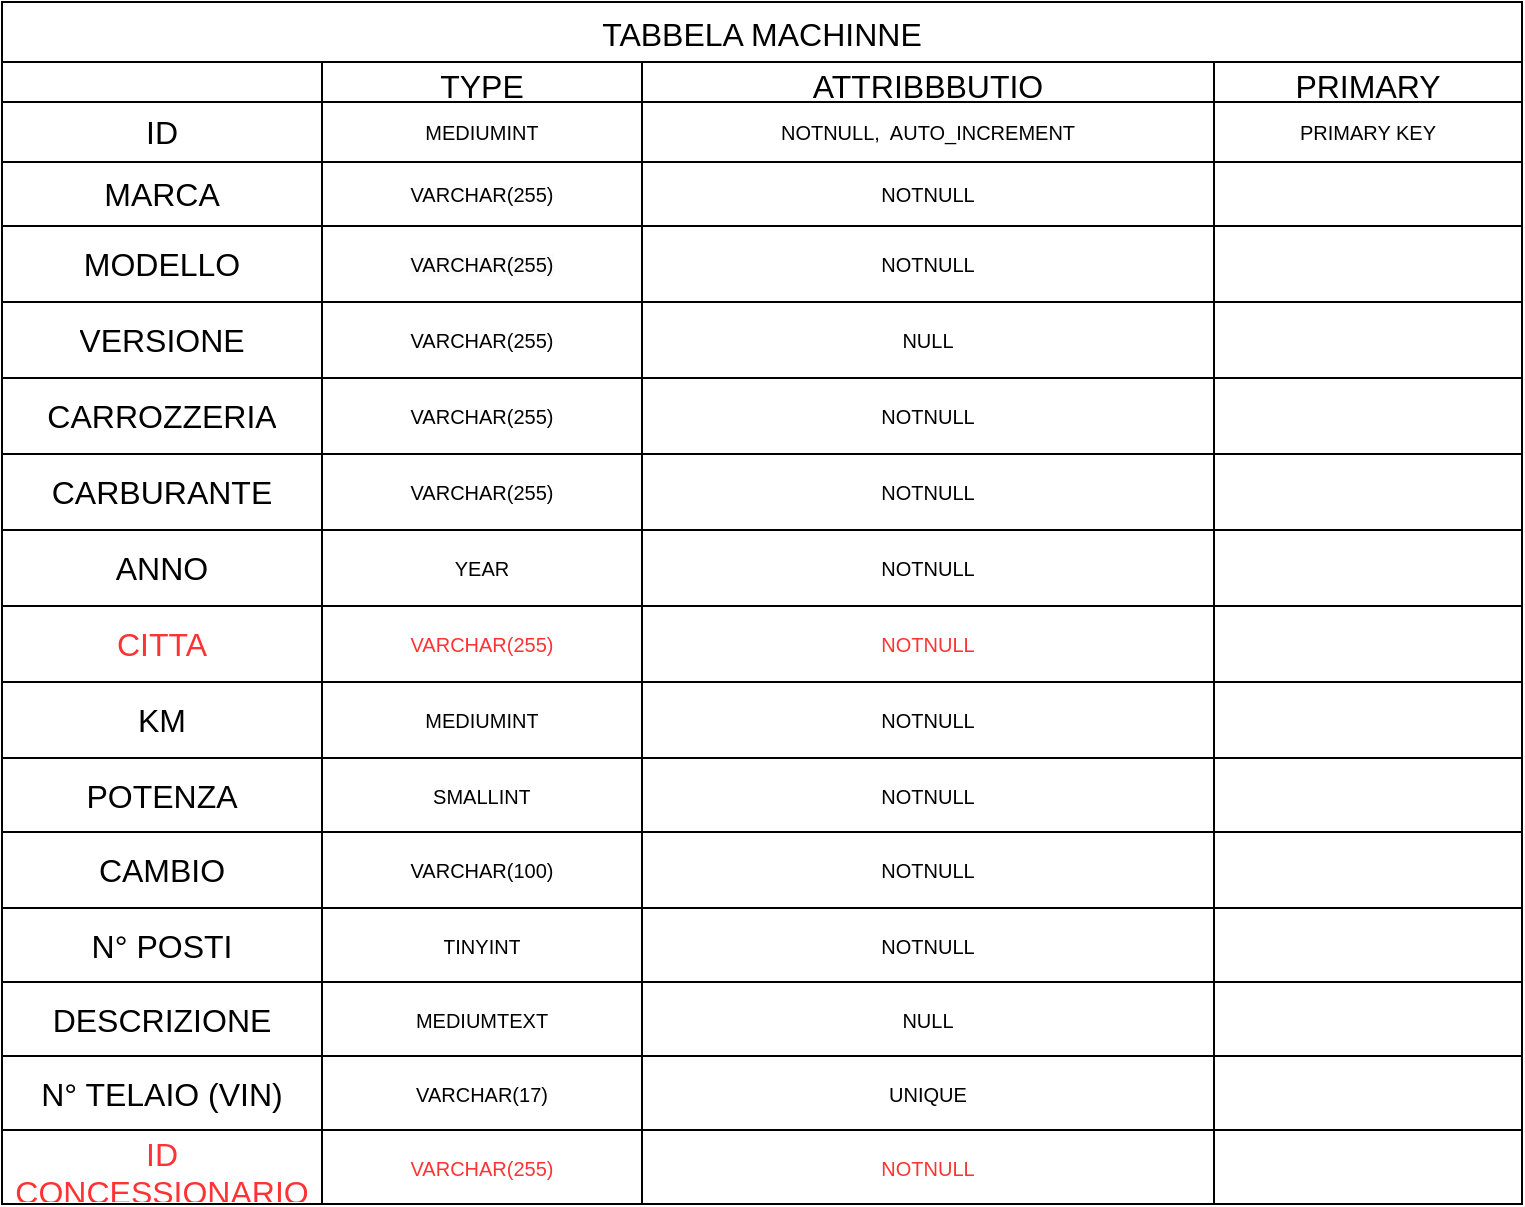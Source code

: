<mxfile version="21.3.4" type="device">
  <diagram name="Pagina-1" id="TYpLqZHLaiIeEWs-PG3I">
    <mxGraphModel dx="1434" dy="806" grid="1" gridSize="10" guides="1" tooltips="1" connect="1" arrows="1" fold="1" page="1" pageScale="1" pageWidth="827" pageHeight="1169" math="0" shadow="0">
      <root>
        <mxCell id="0" />
        <mxCell id="1" parent="0" />
        <mxCell id="1DPMtk2aLNRJmjOU_TyK-1" value="TABBELA MACHINNE" style="shape=table;startSize=30;container=1;collapsible=0;childLayout=tableLayout;strokeColor=default;fontSize=16;" vertex="1" parent="1">
          <mxGeometry x="40" y="40" width="760" height="601" as="geometry" />
        </mxCell>
        <mxCell id="1DPMtk2aLNRJmjOU_TyK-181" style="shape=tableRow;horizontal=0;startSize=0;swimlaneHead=0;swimlaneBody=0;strokeColor=inherit;top=0;left=0;bottom=0;right=0;collapsible=0;dropTarget=0;fillColor=none;points=[[0,0.5],[1,0.5]];portConstraint=eastwest;fontSize=16;" vertex="1" parent="1DPMtk2aLNRJmjOU_TyK-1">
          <mxGeometry y="30" width="760" height="20" as="geometry" />
        </mxCell>
        <mxCell id="1DPMtk2aLNRJmjOU_TyK-182" style="shape=partialRectangle;html=1;whiteSpace=wrap;connectable=0;strokeColor=inherit;overflow=hidden;fillColor=none;top=0;left=0;bottom=0;right=0;pointerEvents=1;fontSize=16;" vertex="1" parent="1DPMtk2aLNRJmjOU_TyK-181">
          <mxGeometry width="160" height="20" as="geometry">
            <mxRectangle width="160" height="20" as="alternateBounds" />
          </mxGeometry>
        </mxCell>
        <mxCell id="1DPMtk2aLNRJmjOU_TyK-183" value="TYPE" style="shape=partialRectangle;html=1;whiteSpace=wrap;connectable=0;strokeColor=inherit;overflow=hidden;fillColor=none;top=0;left=0;bottom=0;right=0;pointerEvents=1;fontSize=16;" vertex="1" parent="1DPMtk2aLNRJmjOU_TyK-181">
          <mxGeometry x="160" width="160" height="20" as="geometry">
            <mxRectangle width="160" height="20" as="alternateBounds" />
          </mxGeometry>
        </mxCell>
        <mxCell id="1DPMtk2aLNRJmjOU_TyK-184" value="ATTRIBBBUTIO" style="shape=partialRectangle;html=1;whiteSpace=wrap;connectable=0;strokeColor=inherit;overflow=hidden;fillColor=none;top=0;left=0;bottom=0;right=0;pointerEvents=1;fontSize=16;" vertex="1" parent="1DPMtk2aLNRJmjOU_TyK-181">
          <mxGeometry x="320" width="286" height="20" as="geometry">
            <mxRectangle width="286" height="20" as="alternateBounds" />
          </mxGeometry>
        </mxCell>
        <mxCell id="1DPMtk2aLNRJmjOU_TyK-185" value="PRIMARY" style="shape=partialRectangle;html=1;whiteSpace=wrap;connectable=0;strokeColor=inherit;overflow=hidden;fillColor=none;top=0;left=0;bottom=0;right=0;pointerEvents=1;fontSize=16;" vertex="1" parent="1DPMtk2aLNRJmjOU_TyK-181">
          <mxGeometry x="606" width="154" height="20" as="geometry">
            <mxRectangle width="154" height="20" as="alternateBounds" />
          </mxGeometry>
        </mxCell>
        <mxCell id="1DPMtk2aLNRJmjOU_TyK-176" style="shape=tableRow;horizontal=0;startSize=0;swimlaneHead=0;swimlaneBody=0;strokeColor=inherit;top=0;left=0;bottom=0;right=0;collapsible=0;dropTarget=0;fillColor=none;points=[[0,0.5],[1,0.5]];portConstraint=eastwest;fontSize=16;" vertex="1" parent="1DPMtk2aLNRJmjOU_TyK-1">
          <mxGeometry y="50" width="760" height="30" as="geometry" />
        </mxCell>
        <mxCell id="1DPMtk2aLNRJmjOU_TyK-177" value="ID" style="shape=partialRectangle;html=1;whiteSpace=wrap;connectable=0;strokeColor=inherit;overflow=hidden;fillColor=none;top=0;left=0;bottom=0;right=0;pointerEvents=1;fontSize=16;" vertex="1" parent="1DPMtk2aLNRJmjOU_TyK-176">
          <mxGeometry width="160" height="30" as="geometry">
            <mxRectangle width="160" height="30" as="alternateBounds" />
          </mxGeometry>
        </mxCell>
        <mxCell id="1DPMtk2aLNRJmjOU_TyK-178" value="MEDIUMINT" style="shape=partialRectangle;html=1;whiteSpace=wrap;connectable=0;strokeColor=inherit;overflow=hidden;fillColor=none;top=0;left=0;bottom=0;right=0;pointerEvents=1;fontSize=10;" vertex="1" parent="1DPMtk2aLNRJmjOU_TyK-176">
          <mxGeometry x="160" width="160" height="30" as="geometry">
            <mxRectangle width="160" height="30" as="alternateBounds" />
          </mxGeometry>
        </mxCell>
        <mxCell id="1DPMtk2aLNRJmjOU_TyK-179" value="NOTNULL,&amp;nbsp; AUTO_INCREMENT" style="shape=partialRectangle;html=1;whiteSpace=wrap;connectable=0;strokeColor=inherit;overflow=hidden;fillColor=none;top=0;left=0;bottom=0;right=0;pointerEvents=1;fontSize=10;" vertex="1" parent="1DPMtk2aLNRJmjOU_TyK-176">
          <mxGeometry x="320" width="286" height="30" as="geometry">
            <mxRectangle width="286" height="30" as="alternateBounds" />
          </mxGeometry>
        </mxCell>
        <mxCell id="1DPMtk2aLNRJmjOU_TyK-180" value="PRIMARY KEY" style="shape=partialRectangle;html=1;whiteSpace=wrap;connectable=0;strokeColor=inherit;overflow=hidden;fillColor=none;top=0;left=0;bottom=0;right=0;pointerEvents=1;fontSize=10;" vertex="1" parent="1DPMtk2aLNRJmjOU_TyK-176">
          <mxGeometry x="606" width="154" height="30" as="geometry">
            <mxRectangle width="154" height="30" as="alternateBounds" />
          </mxGeometry>
        </mxCell>
        <mxCell id="1DPMtk2aLNRJmjOU_TyK-62" style="shape=tableRow;horizontal=0;startSize=0;swimlaneHead=0;swimlaneBody=0;strokeColor=inherit;top=0;left=0;bottom=0;right=0;collapsible=0;dropTarget=0;fillColor=none;points=[[0,0.5],[1,0.5]];portConstraint=eastwest;fontSize=16;" vertex="1" parent="1DPMtk2aLNRJmjOU_TyK-1">
          <mxGeometry y="80" width="760" height="32" as="geometry" />
        </mxCell>
        <mxCell id="1DPMtk2aLNRJmjOU_TyK-63" value="MARCA" style="shape=partialRectangle;html=1;whiteSpace=wrap;connectable=0;strokeColor=inherit;overflow=hidden;fillColor=none;top=0;left=0;bottom=0;right=0;pointerEvents=1;fontSize=16;" vertex="1" parent="1DPMtk2aLNRJmjOU_TyK-62">
          <mxGeometry width="160" height="32" as="geometry">
            <mxRectangle width="160" height="32" as="alternateBounds" />
          </mxGeometry>
        </mxCell>
        <mxCell id="1DPMtk2aLNRJmjOU_TyK-64" value="VARCHAR(255)" style="shape=partialRectangle;html=1;whiteSpace=wrap;connectable=0;strokeColor=inherit;overflow=hidden;fillColor=none;top=0;left=0;bottom=0;right=0;pointerEvents=1;fontSize=10;" vertex="1" parent="1DPMtk2aLNRJmjOU_TyK-62">
          <mxGeometry x="160" width="160" height="32" as="geometry">
            <mxRectangle width="160" height="32" as="alternateBounds" />
          </mxGeometry>
        </mxCell>
        <mxCell id="1DPMtk2aLNRJmjOU_TyK-65" value="NOTNULL" style="shape=partialRectangle;html=1;whiteSpace=wrap;connectable=0;strokeColor=inherit;overflow=hidden;fillColor=none;top=0;left=0;bottom=0;right=0;pointerEvents=1;fontSize=10;" vertex="1" parent="1DPMtk2aLNRJmjOU_TyK-62">
          <mxGeometry x="320" width="286" height="32" as="geometry">
            <mxRectangle width="286" height="32" as="alternateBounds" />
          </mxGeometry>
        </mxCell>
        <mxCell id="1DPMtk2aLNRJmjOU_TyK-66" style="shape=partialRectangle;html=1;whiteSpace=wrap;connectable=0;strokeColor=inherit;overflow=hidden;fillColor=none;top=0;left=0;bottom=0;right=0;pointerEvents=1;fontSize=10;" vertex="1" parent="1DPMtk2aLNRJmjOU_TyK-62">
          <mxGeometry x="606" width="154" height="32" as="geometry">
            <mxRectangle width="154" height="32" as="alternateBounds" />
          </mxGeometry>
        </mxCell>
        <mxCell id="1DPMtk2aLNRJmjOU_TyK-56" style="shape=tableRow;horizontal=0;startSize=0;swimlaneHead=0;swimlaneBody=0;strokeColor=inherit;top=0;left=0;bottom=0;right=0;collapsible=0;dropTarget=0;fillColor=none;points=[[0,0.5],[1,0.5]];portConstraint=eastwest;fontSize=16;" vertex="1" parent="1DPMtk2aLNRJmjOU_TyK-1">
          <mxGeometry y="112" width="760" height="38" as="geometry" />
        </mxCell>
        <mxCell id="1DPMtk2aLNRJmjOU_TyK-57" value="MODELLO" style="shape=partialRectangle;html=1;whiteSpace=wrap;connectable=0;strokeColor=inherit;overflow=hidden;fillColor=none;top=0;left=0;bottom=0;right=0;pointerEvents=1;fontSize=16;" vertex="1" parent="1DPMtk2aLNRJmjOU_TyK-56">
          <mxGeometry width="160" height="38" as="geometry">
            <mxRectangle width="160" height="38" as="alternateBounds" />
          </mxGeometry>
        </mxCell>
        <mxCell id="1DPMtk2aLNRJmjOU_TyK-58" value="&lt;span style=&quot;color: rgb(0, 0, 0); font-family: Helvetica; font-size: 10px; font-style: normal; font-variant-ligatures: normal; font-variant-caps: normal; font-weight: 400; letter-spacing: normal; orphans: 2; text-align: center; text-indent: 0px; text-transform: none; widows: 2; word-spacing: 0px; -webkit-text-stroke-width: 0px; background-color: rgb(251, 251, 251); text-decoration-thickness: initial; text-decoration-style: initial; text-decoration-color: initial; float: none; display: inline !important;&quot;&gt;VARCHAR(255)&lt;/span&gt;" style="shape=partialRectangle;html=1;whiteSpace=wrap;connectable=0;strokeColor=inherit;overflow=hidden;fillColor=none;top=0;left=0;bottom=0;right=0;pointerEvents=1;fontSize=10;" vertex="1" parent="1DPMtk2aLNRJmjOU_TyK-56">
          <mxGeometry x="160" width="160" height="38" as="geometry">
            <mxRectangle width="160" height="38" as="alternateBounds" />
          </mxGeometry>
        </mxCell>
        <mxCell id="1DPMtk2aLNRJmjOU_TyK-59" value="NOTNULL" style="shape=partialRectangle;html=1;whiteSpace=wrap;connectable=0;strokeColor=inherit;overflow=hidden;fillColor=none;top=0;left=0;bottom=0;right=0;pointerEvents=1;fontSize=10;" vertex="1" parent="1DPMtk2aLNRJmjOU_TyK-56">
          <mxGeometry x="320" width="286" height="38" as="geometry">
            <mxRectangle width="286" height="38" as="alternateBounds" />
          </mxGeometry>
        </mxCell>
        <mxCell id="1DPMtk2aLNRJmjOU_TyK-60" style="shape=partialRectangle;html=1;whiteSpace=wrap;connectable=0;strokeColor=inherit;overflow=hidden;fillColor=none;top=0;left=0;bottom=0;right=0;pointerEvents=1;fontSize=10;" vertex="1" parent="1DPMtk2aLNRJmjOU_TyK-56">
          <mxGeometry x="606" width="154" height="38" as="geometry">
            <mxRectangle width="154" height="38" as="alternateBounds" />
          </mxGeometry>
        </mxCell>
        <mxCell id="1DPMtk2aLNRJmjOU_TyK-50" style="shape=tableRow;horizontal=0;startSize=0;swimlaneHead=0;swimlaneBody=0;strokeColor=inherit;top=0;left=0;bottom=0;right=0;collapsible=0;dropTarget=0;fillColor=none;points=[[0,0.5],[1,0.5]];portConstraint=eastwest;fontSize=16;" vertex="1" parent="1DPMtk2aLNRJmjOU_TyK-1">
          <mxGeometry y="150" width="760" height="38" as="geometry" />
        </mxCell>
        <mxCell id="1DPMtk2aLNRJmjOU_TyK-51" value="VERSIONE" style="shape=partialRectangle;html=1;whiteSpace=wrap;connectable=0;strokeColor=inherit;overflow=hidden;fillColor=none;top=0;left=0;bottom=0;right=0;pointerEvents=1;fontSize=16;" vertex="1" parent="1DPMtk2aLNRJmjOU_TyK-50">
          <mxGeometry width="160" height="38" as="geometry">
            <mxRectangle width="160" height="38" as="alternateBounds" />
          </mxGeometry>
        </mxCell>
        <mxCell id="1DPMtk2aLNRJmjOU_TyK-52" value="VARCHAR(255)" style="shape=partialRectangle;html=1;whiteSpace=wrap;connectable=0;strokeColor=inherit;overflow=hidden;fillColor=none;top=0;left=0;bottom=0;right=0;pointerEvents=1;fontSize=10;" vertex="1" parent="1DPMtk2aLNRJmjOU_TyK-50">
          <mxGeometry x="160" width="160" height="38" as="geometry">
            <mxRectangle width="160" height="38" as="alternateBounds" />
          </mxGeometry>
        </mxCell>
        <mxCell id="1DPMtk2aLNRJmjOU_TyK-53" value="NULL" style="shape=partialRectangle;html=1;whiteSpace=wrap;connectable=0;strokeColor=inherit;overflow=hidden;fillColor=none;top=0;left=0;bottom=0;right=0;pointerEvents=1;fontSize=10;" vertex="1" parent="1DPMtk2aLNRJmjOU_TyK-50">
          <mxGeometry x="320" width="286" height="38" as="geometry">
            <mxRectangle width="286" height="38" as="alternateBounds" />
          </mxGeometry>
        </mxCell>
        <mxCell id="1DPMtk2aLNRJmjOU_TyK-54" style="shape=partialRectangle;html=1;whiteSpace=wrap;connectable=0;strokeColor=inherit;overflow=hidden;fillColor=none;top=0;left=0;bottom=0;right=0;pointerEvents=1;fontSize=10;" vertex="1" parent="1DPMtk2aLNRJmjOU_TyK-50">
          <mxGeometry x="606" width="154" height="38" as="geometry">
            <mxRectangle width="154" height="38" as="alternateBounds" />
          </mxGeometry>
        </mxCell>
        <mxCell id="1DPMtk2aLNRJmjOU_TyK-44" style="shape=tableRow;horizontal=0;startSize=0;swimlaneHead=0;swimlaneBody=0;strokeColor=inherit;top=0;left=0;bottom=0;right=0;collapsible=0;dropTarget=0;fillColor=none;points=[[0,0.5],[1,0.5]];portConstraint=eastwest;fontSize=16;" vertex="1" parent="1DPMtk2aLNRJmjOU_TyK-1">
          <mxGeometry y="188" width="760" height="38" as="geometry" />
        </mxCell>
        <mxCell id="1DPMtk2aLNRJmjOU_TyK-45" value="CARROZZERIA" style="shape=partialRectangle;html=1;whiteSpace=wrap;connectable=0;strokeColor=inherit;overflow=hidden;fillColor=none;top=0;left=0;bottom=0;right=0;pointerEvents=1;fontSize=16;" vertex="1" parent="1DPMtk2aLNRJmjOU_TyK-44">
          <mxGeometry width="160" height="38" as="geometry">
            <mxRectangle width="160" height="38" as="alternateBounds" />
          </mxGeometry>
        </mxCell>
        <mxCell id="1DPMtk2aLNRJmjOU_TyK-46" value="VARCHAR(255)" style="shape=partialRectangle;html=1;whiteSpace=wrap;connectable=0;strokeColor=inherit;overflow=hidden;fillColor=none;top=0;left=0;bottom=0;right=0;pointerEvents=1;fontSize=10;" vertex="1" parent="1DPMtk2aLNRJmjOU_TyK-44">
          <mxGeometry x="160" width="160" height="38" as="geometry">
            <mxRectangle width="160" height="38" as="alternateBounds" />
          </mxGeometry>
        </mxCell>
        <mxCell id="1DPMtk2aLNRJmjOU_TyK-47" value="NOTNULL" style="shape=partialRectangle;html=1;whiteSpace=wrap;connectable=0;strokeColor=inherit;overflow=hidden;fillColor=none;top=0;left=0;bottom=0;right=0;pointerEvents=1;fontSize=10;" vertex="1" parent="1DPMtk2aLNRJmjOU_TyK-44">
          <mxGeometry x="320" width="286" height="38" as="geometry">
            <mxRectangle width="286" height="38" as="alternateBounds" />
          </mxGeometry>
        </mxCell>
        <mxCell id="1DPMtk2aLNRJmjOU_TyK-48" style="shape=partialRectangle;html=1;whiteSpace=wrap;connectable=0;strokeColor=inherit;overflow=hidden;fillColor=none;top=0;left=0;bottom=0;right=0;pointerEvents=1;fontSize=10;" vertex="1" parent="1DPMtk2aLNRJmjOU_TyK-44">
          <mxGeometry x="606" width="154" height="38" as="geometry">
            <mxRectangle width="154" height="38" as="alternateBounds" />
          </mxGeometry>
        </mxCell>
        <mxCell id="1DPMtk2aLNRJmjOU_TyK-38" style="shape=tableRow;horizontal=0;startSize=0;swimlaneHead=0;swimlaneBody=0;strokeColor=inherit;top=0;left=0;bottom=0;right=0;collapsible=0;dropTarget=0;fillColor=none;points=[[0,0.5],[1,0.5]];portConstraint=eastwest;fontSize=16;" vertex="1" parent="1DPMtk2aLNRJmjOU_TyK-1">
          <mxGeometry y="226" width="760" height="38" as="geometry" />
        </mxCell>
        <mxCell id="1DPMtk2aLNRJmjOU_TyK-39" value="CARBURANTE" style="shape=partialRectangle;html=1;whiteSpace=wrap;connectable=0;strokeColor=inherit;overflow=hidden;fillColor=none;top=0;left=0;bottom=0;right=0;pointerEvents=1;fontSize=16;" vertex="1" parent="1DPMtk2aLNRJmjOU_TyK-38">
          <mxGeometry width="160" height="38" as="geometry">
            <mxRectangle width="160" height="38" as="alternateBounds" />
          </mxGeometry>
        </mxCell>
        <mxCell id="1DPMtk2aLNRJmjOU_TyK-40" value="VARCHAR(255)" style="shape=partialRectangle;html=1;whiteSpace=wrap;connectable=0;strokeColor=inherit;overflow=hidden;fillColor=none;top=0;left=0;bottom=0;right=0;pointerEvents=1;fontSize=10;" vertex="1" parent="1DPMtk2aLNRJmjOU_TyK-38">
          <mxGeometry x="160" width="160" height="38" as="geometry">
            <mxRectangle width="160" height="38" as="alternateBounds" />
          </mxGeometry>
        </mxCell>
        <mxCell id="1DPMtk2aLNRJmjOU_TyK-41" value="NOTNULL" style="shape=partialRectangle;html=1;whiteSpace=wrap;connectable=0;strokeColor=inherit;overflow=hidden;fillColor=none;top=0;left=0;bottom=0;right=0;pointerEvents=1;fontSize=10;" vertex="1" parent="1DPMtk2aLNRJmjOU_TyK-38">
          <mxGeometry x="320" width="286" height="38" as="geometry">
            <mxRectangle width="286" height="38" as="alternateBounds" />
          </mxGeometry>
        </mxCell>
        <mxCell id="1DPMtk2aLNRJmjOU_TyK-42" style="shape=partialRectangle;html=1;whiteSpace=wrap;connectable=0;strokeColor=inherit;overflow=hidden;fillColor=none;top=0;left=0;bottom=0;right=0;pointerEvents=1;fontSize=10;" vertex="1" parent="1DPMtk2aLNRJmjOU_TyK-38">
          <mxGeometry x="606" width="154" height="38" as="geometry">
            <mxRectangle width="154" height="38" as="alternateBounds" />
          </mxGeometry>
        </mxCell>
        <mxCell id="1DPMtk2aLNRJmjOU_TyK-32" style="shape=tableRow;horizontal=0;startSize=0;swimlaneHead=0;swimlaneBody=0;strokeColor=inherit;top=0;left=0;bottom=0;right=0;collapsible=0;dropTarget=0;fillColor=none;points=[[0,0.5],[1,0.5]];portConstraint=eastwest;fontSize=16;" vertex="1" parent="1DPMtk2aLNRJmjOU_TyK-1">
          <mxGeometry y="264" width="760" height="38" as="geometry" />
        </mxCell>
        <mxCell id="1DPMtk2aLNRJmjOU_TyK-33" value="ANNO" style="shape=partialRectangle;html=1;whiteSpace=wrap;connectable=0;strokeColor=inherit;overflow=hidden;fillColor=none;top=0;left=0;bottom=0;right=0;pointerEvents=1;fontSize=16;" vertex="1" parent="1DPMtk2aLNRJmjOU_TyK-32">
          <mxGeometry width="160" height="38" as="geometry">
            <mxRectangle width="160" height="38" as="alternateBounds" />
          </mxGeometry>
        </mxCell>
        <mxCell id="1DPMtk2aLNRJmjOU_TyK-34" value="YEAR" style="shape=partialRectangle;html=1;whiteSpace=wrap;connectable=0;strokeColor=inherit;overflow=hidden;fillColor=none;top=0;left=0;bottom=0;right=0;pointerEvents=1;fontSize=10;" vertex="1" parent="1DPMtk2aLNRJmjOU_TyK-32">
          <mxGeometry x="160" width="160" height="38" as="geometry">
            <mxRectangle width="160" height="38" as="alternateBounds" />
          </mxGeometry>
        </mxCell>
        <mxCell id="1DPMtk2aLNRJmjOU_TyK-35" value="NOTNULL" style="shape=partialRectangle;html=1;whiteSpace=wrap;connectable=0;strokeColor=inherit;overflow=hidden;fillColor=none;top=0;left=0;bottom=0;right=0;pointerEvents=1;fontSize=10;" vertex="1" parent="1DPMtk2aLNRJmjOU_TyK-32">
          <mxGeometry x="320" width="286" height="38" as="geometry">
            <mxRectangle width="286" height="38" as="alternateBounds" />
          </mxGeometry>
        </mxCell>
        <mxCell id="1DPMtk2aLNRJmjOU_TyK-36" style="shape=partialRectangle;html=1;whiteSpace=wrap;connectable=0;strokeColor=inherit;overflow=hidden;fillColor=none;top=0;left=0;bottom=0;right=0;pointerEvents=1;fontSize=10;" vertex="1" parent="1DPMtk2aLNRJmjOU_TyK-32">
          <mxGeometry x="606" width="154" height="38" as="geometry">
            <mxRectangle width="154" height="38" as="alternateBounds" />
          </mxGeometry>
        </mxCell>
        <mxCell id="1DPMtk2aLNRJmjOU_TyK-26" style="shape=tableRow;horizontal=0;startSize=0;swimlaneHead=0;swimlaneBody=0;strokeColor=inherit;top=0;left=0;bottom=0;right=0;collapsible=0;dropTarget=0;fillColor=none;points=[[0,0.5],[1,0.5]];portConstraint=eastwest;fontSize=16;fontColor=#FF3333;" vertex="1" parent="1DPMtk2aLNRJmjOU_TyK-1">
          <mxGeometry y="302" width="760" height="38" as="geometry" />
        </mxCell>
        <mxCell id="1DPMtk2aLNRJmjOU_TyK-27" value="CITTA" style="shape=partialRectangle;html=1;whiteSpace=wrap;connectable=0;strokeColor=inherit;overflow=hidden;fillColor=none;top=0;left=0;bottom=0;right=0;pointerEvents=1;fontSize=16;fontColor=#FF3333;" vertex="1" parent="1DPMtk2aLNRJmjOU_TyK-26">
          <mxGeometry width="160" height="38" as="geometry">
            <mxRectangle width="160" height="38" as="alternateBounds" />
          </mxGeometry>
        </mxCell>
        <mxCell id="1DPMtk2aLNRJmjOU_TyK-28" value="VARCHAR(255)" style="shape=partialRectangle;html=1;whiteSpace=wrap;connectable=0;strokeColor=inherit;overflow=hidden;fillColor=none;top=0;left=0;bottom=0;right=0;pointerEvents=1;fontSize=10;fontColor=#FF3333;" vertex="1" parent="1DPMtk2aLNRJmjOU_TyK-26">
          <mxGeometry x="160" width="160" height="38" as="geometry">
            <mxRectangle width="160" height="38" as="alternateBounds" />
          </mxGeometry>
        </mxCell>
        <mxCell id="1DPMtk2aLNRJmjOU_TyK-29" value="NOTNULL" style="shape=partialRectangle;html=1;whiteSpace=wrap;connectable=0;strokeColor=inherit;overflow=hidden;fillColor=none;top=0;left=0;bottom=0;right=0;pointerEvents=1;fontSize=10;fontColor=#FF3333;" vertex="1" parent="1DPMtk2aLNRJmjOU_TyK-26">
          <mxGeometry x="320" width="286" height="38" as="geometry">
            <mxRectangle width="286" height="38" as="alternateBounds" />
          </mxGeometry>
        </mxCell>
        <mxCell id="1DPMtk2aLNRJmjOU_TyK-30" style="shape=partialRectangle;html=1;whiteSpace=wrap;connectable=0;strokeColor=inherit;overflow=hidden;fillColor=none;top=0;left=0;bottom=0;right=0;pointerEvents=1;fontSize=10;fontColor=#FF3333;" vertex="1" parent="1DPMtk2aLNRJmjOU_TyK-26">
          <mxGeometry x="606" width="154" height="38" as="geometry">
            <mxRectangle width="154" height="38" as="alternateBounds" />
          </mxGeometry>
        </mxCell>
        <mxCell id="1DPMtk2aLNRJmjOU_TyK-20" style="shape=tableRow;horizontal=0;startSize=0;swimlaneHead=0;swimlaneBody=0;strokeColor=inherit;top=0;left=0;bottom=0;right=0;collapsible=0;dropTarget=0;fillColor=none;points=[[0,0.5],[1,0.5]];portConstraint=eastwest;fontSize=16;" vertex="1" parent="1DPMtk2aLNRJmjOU_TyK-1">
          <mxGeometry y="340" width="760" height="38" as="geometry" />
        </mxCell>
        <mxCell id="1DPMtk2aLNRJmjOU_TyK-21" value="KM" style="shape=partialRectangle;html=1;whiteSpace=wrap;connectable=0;strokeColor=inherit;overflow=hidden;fillColor=none;top=0;left=0;bottom=0;right=0;pointerEvents=1;fontSize=16;" vertex="1" parent="1DPMtk2aLNRJmjOU_TyK-20">
          <mxGeometry width="160" height="38" as="geometry">
            <mxRectangle width="160" height="38" as="alternateBounds" />
          </mxGeometry>
        </mxCell>
        <mxCell id="1DPMtk2aLNRJmjOU_TyK-22" value="MEDIUMINT" style="shape=partialRectangle;html=1;whiteSpace=wrap;connectable=0;strokeColor=inherit;overflow=hidden;fillColor=none;top=0;left=0;bottom=0;right=0;pointerEvents=1;fontSize=10;" vertex="1" parent="1DPMtk2aLNRJmjOU_TyK-20">
          <mxGeometry x="160" width="160" height="38" as="geometry">
            <mxRectangle width="160" height="38" as="alternateBounds" />
          </mxGeometry>
        </mxCell>
        <mxCell id="1DPMtk2aLNRJmjOU_TyK-23" value="NOTNULL" style="shape=partialRectangle;html=1;whiteSpace=wrap;connectable=0;strokeColor=inherit;overflow=hidden;fillColor=none;top=0;left=0;bottom=0;right=0;pointerEvents=1;fontSize=10;" vertex="1" parent="1DPMtk2aLNRJmjOU_TyK-20">
          <mxGeometry x="320" width="286" height="38" as="geometry">
            <mxRectangle width="286" height="38" as="alternateBounds" />
          </mxGeometry>
        </mxCell>
        <mxCell id="1DPMtk2aLNRJmjOU_TyK-24" style="shape=partialRectangle;html=1;whiteSpace=wrap;connectable=0;strokeColor=inherit;overflow=hidden;fillColor=none;top=0;left=0;bottom=0;right=0;pointerEvents=1;fontSize=10;" vertex="1" parent="1DPMtk2aLNRJmjOU_TyK-20">
          <mxGeometry x="606" width="154" height="38" as="geometry">
            <mxRectangle width="154" height="38" as="alternateBounds" />
          </mxGeometry>
        </mxCell>
        <mxCell id="1DPMtk2aLNRJmjOU_TyK-2" value="" style="shape=tableRow;horizontal=0;startSize=0;swimlaneHead=0;swimlaneBody=0;strokeColor=inherit;top=0;left=0;bottom=0;right=0;collapsible=0;dropTarget=0;fillColor=none;points=[[0,0.5],[1,0.5]];portConstraint=eastwest;fontSize=16;" vertex="1" parent="1DPMtk2aLNRJmjOU_TyK-1">
          <mxGeometry y="378" width="760" height="37" as="geometry" />
        </mxCell>
        <mxCell id="1DPMtk2aLNRJmjOU_TyK-17" value="POTENZA" style="shape=partialRectangle;html=1;whiteSpace=wrap;connectable=0;strokeColor=inherit;overflow=hidden;fillColor=none;top=0;left=0;bottom=0;right=0;pointerEvents=1;fontSize=16;" vertex="1" parent="1DPMtk2aLNRJmjOU_TyK-2">
          <mxGeometry width="160" height="37" as="geometry">
            <mxRectangle width="160" height="37" as="alternateBounds" />
          </mxGeometry>
        </mxCell>
        <mxCell id="1DPMtk2aLNRJmjOU_TyK-14" value="SMALLINT" style="shape=partialRectangle;html=1;whiteSpace=wrap;connectable=0;strokeColor=inherit;overflow=hidden;fillColor=none;top=0;left=0;bottom=0;right=0;pointerEvents=1;fontSize=10;" vertex="1" parent="1DPMtk2aLNRJmjOU_TyK-2">
          <mxGeometry x="160" width="160" height="37" as="geometry">
            <mxRectangle width="160" height="37" as="alternateBounds" />
          </mxGeometry>
        </mxCell>
        <mxCell id="1DPMtk2aLNRJmjOU_TyK-3" value="NOTNULL" style="shape=partialRectangle;html=1;whiteSpace=wrap;connectable=0;strokeColor=inherit;overflow=hidden;fillColor=none;top=0;left=0;bottom=0;right=0;pointerEvents=1;fontSize=10;" vertex="1" parent="1DPMtk2aLNRJmjOU_TyK-2">
          <mxGeometry x="320" width="286" height="37" as="geometry">
            <mxRectangle width="286" height="37" as="alternateBounds" />
          </mxGeometry>
        </mxCell>
        <mxCell id="1DPMtk2aLNRJmjOU_TyK-4" value="" style="shape=partialRectangle;html=1;whiteSpace=wrap;connectable=0;strokeColor=inherit;overflow=hidden;fillColor=none;top=0;left=0;bottom=0;right=0;pointerEvents=1;fontSize=10;" vertex="1" parent="1DPMtk2aLNRJmjOU_TyK-2">
          <mxGeometry x="606" width="154" height="37" as="geometry">
            <mxRectangle width="154" height="37" as="alternateBounds" />
          </mxGeometry>
        </mxCell>
        <mxCell id="1DPMtk2aLNRJmjOU_TyK-6" value="" style="shape=tableRow;horizontal=0;startSize=0;swimlaneHead=0;swimlaneBody=0;strokeColor=inherit;top=0;left=0;bottom=0;right=0;collapsible=0;dropTarget=0;fillColor=none;points=[[0,0.5],[1,0.5]];portConstraint=eastwest;fontSize=16;" vertex="1" parent="1DPMtk2aLNRJmjOU_TyK-1">
          <mxGeometry y="415" width="760" height="38" as="geometry" />
        </mxCell>
        <mxCell id="1DPMtk2aLNRJmjOU_TyK-18" value="CAMBIO" style="shape=partialRectangle;html=1;whiteSpace=wrap;connectable=0;strokeColor=inherit;overflow=hidden;fillColor=none;top=0;left=0;bottom=0;right=0;pointerEvents=1;fontSize=16;" vertex="1" parent="1DPMtk2aLNRJmjOU_TyK-6">
          <mxGeometry width="160" height="38" as="geometry">
            <mxRectangle width="160" height="38" as="alternateBounds" />
          </mxGeometry>
        </mxCell>
        <mxCell id="1DPMtk2aLNRJmjOU_TyK-15" value="VARCHAR(100)" style="shape=partialRectangle;html=1;whiteSpace=wrap;connectable=0;strokeColor=inherit;overflow=hidden;fillColor=none;top=0;left=0;bottom=0;right=0;pointerEvents=1;fontSize=10;" vertex="1" parent="1DPMtk2aLNRJmjOU_TyK-6">
          <mxGeometry x="160" width="160" height="38" as="geometry">
            <mxRectangle width="160" height="38" as="alternateBounds" />
          </mxGeometry>
        </mxCell>
        <mxCell id="1DPMtk2aLNRJmjOU_TyK-7" value="NOTNULL" style="shape=partialRectangle;html=1;whiteSpace=wrap;connectable=0;strokeColor=inherit;overflow=hidden;fillColor=none;top=0;left=0;bottom=0;right=0;pointerEvents=1;fontSize=10;" vertex="1" parent="1DPMtk2aLNRJmjOU_TyK-6">
          <mxGeometry x="320" width="286" height="38" as="geometry">
            <mxRectangle width="286" height="38" as="alternateBounds" />
          </mxGeometry>
        </mxCell>
        <mxCell id="1DPMtk2aLNRJmjOU_TyK-8" value="" style="shape=partialRectangle;html=1;whiteSpace=wrap;connectable=0;strokeColor=inherit;overflow=hidden;fillColor=none;top=0;left=0;bottom=0;right=0;pointerEvents=1;fontSize=10;" vertex="1" parent="1DPMtk2aLNRJmjOU_TyK-6">
          <mxGeometry x="606" width="154" height="38" as="geometry">
            <mxRectangle width="154" height="38" as="alternateBounds" />
          </mxGeometry>
        </mxCell>
        <mxCell id="1DPMtk2aLNRJmjOU_TyK-10" value="" style="shape=tableRow;horizontal=0;startSize=0;swimlaneHead=0;swimlaneBody=0;strokeColor=inherit;top=0;left=0;bottom=0;right=0;collapsible=0;dropTarget=0;fillColor=none;points=[[0,0.5],[1,0.5]];portConstraint=eastwest;fontSize=16;" vertex="1" parent="1DPMtk2aLNRJmjOU_TyK-1">
          <mxGeometry y="453" width="760" height="37" as="geometry" />
        </mxCell>
        <mxCell id="1DPMtk2aLNRJmjOU_TyK-19" value="N° POSTI" style="shape=partialRectangle;html=1;whiteSpace=wrap;connectable=0;strokeColor=inherit;overflow=hidden;fillColor=none;top=0;left=0;bottom=0;right=0;pointerEvents=1;fontSize=16;" vertex="1" parent="1DPMtk2aLNRJmjOU_TyK-10">
          <mxGeometry width="160" height="37" as="geometry">
            <mxRectangle width="160" height="37" as="alternateBounds" />
          </mxGeometry>
        </mxCell>
        <mxCell id="1DPMtk2aLNRJmjOU_TyK-16" value="TINYINT" style="shape=partialRectangle;html=1;whiteSpace=wrap;connectable=0;strokeColor=inherit;overflow=hidden;fillColor=none;top=0;left=0;bottom=0;right=0;pointerEvents=1;fontSize=10;" vertex="1" parent="1DPMtk2aLNRJmjOU_TyK-10">
          <mxGeometry x="160" width="160" height="37" as="geometry">
            <mxRectangle width="160" height="37" as="alternateBounds" />
          </mxGeometry>
        </mxCell>
        <mxCell id="1DPMtk2aLNRJmjOU_TyK-11" value="NOTNULL" style="shape=partialRectangle;html=1;whiteSpace=wrap;connectable=0;strokeColor=inherit;overflow=hidden;fillColor=none;top=0;left=0;bottom=0;right=0;pointerEvents=1;fontSize=10;" vertex="1" parent="1DPMtk2aLNRJmjOU_TyK-10">
          <mxGeometry x="320" width="286" height="37" as="geometry">
            <mxRectangle width="286" height="37" as="alternateBounds" />
          </mxGeometry>
        </mxCell>
        <mxCell id="1DPMtk2aLNRJmjOU_TyK-12" value="" style="shape=partialRectangle;html=1;whiteSpace=wrap;connectable=0;strokeColor=inherit;overflow=hidden;fillColor=none;top=0;left=0;bottom=0;right=0;pointerEvents=1;fontSize=10;" vertex="1" parent="1DPMtk2aLNRJmjOU_TyK-10">
          <mxGeometry x="606" width="154" height="37" as="geometry">
            <mxRectangle width="154" height="37" as="alternateBounds" />
          </mxGeometry>
        </mxCell>
        <mxCell id="1DPMtk2aLNRJmjOU_TyK-161" style="shape=tableRow;horizontal=0;startSize=0;swimlaneHead=0;swimlaneBody=0;strokeColor=inherit;top=0;left=0;bottom=0;right=0;collapsible=0;dropTarget=0;fillColor=none;points=[[0,0.5],[1,0.5]];portConstraint=eastwest;fontSize=10;" vertex="1" parent="1DPMtk2aLNRJmjOU_TyK-1">
          <mxGeometry y="490" width="760" height="37" as="geometry" />
        </mxCell>
        <mxCell id="1DPMtk2aLNRJmjOU_TyK-162" value="DESCRIZIONE" style="shape=partialRectangle;html=1;whiteSpace=wrap;connectable=0;strokeColor=inherit;overflow=hidden;fillColor=none;top=0;left=0;bottom=0;right=0;pointerEvents=1;fontSize=16;" vertex="1" parent="1DPMtk2aLNRJmjOU_TyK-161">
          <mxGeometry width="160" height="37" as="geometry">
            <mxRectangle width="160" height="37" as="alternateBounds" />
          </mxGeometry>
        </mxCell>
        <mxCell id="1DPMtk2aLNRJmjOU_TyK-163" value="MEDIUMTEXT" style="shape=partialRectangle;html=1;whiteSpace=wrap;connectable=0;strokeColor=inherit;overflow=hidden;fillColor=none;top=0;left=0;bottom=0;right=0;pointerEvents=1;fontSize=10;" vertex="1" parent="1DPMtk2aLNRJmjOU_TyK-161">
          <mxGeometry x="160" width="160" height="37" as="geometry">
            <mxRectangle width="160" height="37" as="alternateBounds" />
          </mxGeometry>
        </mxCell>
        <mxCell id="1DPMtk2aLNRJmjOU_TyK-164" value="NULL" style="shape=partialRectangle;html=1;whiteSpace=wrap;connectable=0;strokeColor=inherit;overflow=hidden;fillColor=none;top=0;left=0;bottom=0;right=0;pointerEvents=1;fontSize=10;" vertex="1" parent="1DPMtk2aLNRJmjOU_TyK-161">
          <mxGeometry x="320" width="286" height="37" as="geometry">
            <mxRectangle width="286" height="37" as="alternateBounds" />
          </mxGeometry>
        </mxCell>
        <mxCell id="1DPMtk2aLNRJmjOU_TyK-165" style="shape=partialRectangle;html=1;whiteSpace=wrap;connectable=0;strokeColor=inherit;overflow=hidden;fillColor=none;top=0;left=0;bottom=0;right=0;pointerEvents=1;fontSize=10;" vertex="1" parent="1DPMtk2aLNRJmjOU_TyK-161">
          <mxGeometry x="606" width="154" height="37" as="geometry">
            <mxRectangle width="154" height="37" as="alternateBounds" />
          </mxGeometry>
        </mxCell>
        <mxCell id="1DPMtk2aLNRJmjOU_TyK-171" style="shape=tableRow;horizontal=0;startSize=0;swimlaneHead=0;swimlaneBody=0;strokeColor=inherit;top=0;left=0;bottom=0;right=0;collapsible=0;dropTarget=0;fillColor=none;points=[[0,0.5],[1,0.5]];portConstraint=eastwest;fontSize=10;" vertex="1" parent="1DPMtk2aLNRJmjOU_TyK-1">
          <mxGeometry y="527" width="760" height="37" as="geometry" />
        </mxCell>
        <mxCell id="1DPMtk2aLNRJmjOU_TyK-172" value="N° TELAIO (VIN)" style="shape=partialRectangle;html=1;whiteSpace=wrap;connectable=0;strokeColor=inherit;overflow=hidden;fillColor=none;top=0;left=0;bottom=0;right=0;pointerEvents=1;fontSize=16;" vertex="1" parent="1DPMtk2aLNRJmjOU_TyK-171">
          <mxGeometry width="160" height="37" as="geometry">
            <mxRectangle width="160" height="37" as="alternateBounds" />
          </mxGeometry>
        </mxCell>
        <mxCell id="1DPMtk2aLNRJmjOU_TyK-173" value="VARCHAR(17)" style="shape=partialRectangle;html=1;whiteSpace=wrap;connectable=0;strokeColor=inherit;overflow=hidden;fillColor=none;top=0;left=0;bottom=0;right=0;pointerEvents=1;fontSize=10;" vertex="1" parent="1DPMtk2aLNRJmjOU_TyK-171">
          <mxGeometry x="160" width="160" height="37" as="geometry">
            <mxRectangle width="160" height="37" as="alternateBounds" />
          </mxGeometry>
        </mxCell>
        <mxCell id="1DPMtk2aLNRJmjOU_TyK-174" value="UNIQUE" style="shape=partialRectangle;html=1;whiteSpace=wrap;connectable=0;strokeColor=inherit;overflow=hidden;fillColor=none;top=0;left=0;bottom=0;right=0;pointerEvents=1;fontSize=10;" vertex="1" parent="1DPMtk2aLNRJmjOU_TyK-171">
          <mxGeometry x="320" width="286" height="37" as="geometry">
            <mxRectangle width="286" height="37" as="alternateBounds" />
          </mxGeometry>
        </mxCell>
        <mxCell id="1DPMtk2aLNRJmjOU_TyK-175" style="shape=partialRectangle;html=1;whiteSpace=wrap;connectable=0;strokeColor=inherit;overflow=hidden;fillColor=none;top=0;left=0;bottom=0;right=0;pointerEvents=1;fontSize=10;" vertex="1" parent="1DPMtk2aLNRJmjOU_TyK-171">
          <mxGeometry x="606" width="154" height="37" as="geometry">
            <mxRectangle width="154" height="37" as="alternateBounds" />
          </mxGeometry>
        </mxCell>
        <mxCell id="1DPMtk2aLNRJmjOU_TyK-186" style="shape=tableRow;horizontal=0;startSize=0;swimlaneHead=0;swimlaneBody=0;strokeColor=inherit;top=0;left=0;bottom=0;right=0;collapsible=0;dropTarget=0;fillColor=none;points=[[0,0.5],[1,0.5]];portConstraint=eastwest;fontSize=10;" vertex="1" parent="1DPMtk2aLNRJmjOU_TyK-1">
          <mxGeometry y="564" width="760" height="37" as="geometry" />
        </mxCell>
        <mxCell id="1DPMtk2aLNRJmjOU_TyK-187" value="ID CONCESSIONARIO" style="shape=partialRectangle;html=1;whiteSpace=wrap;connectable=0;strokeColor=inherit;overflow=hidden;fillColor=none;top=0;left=0;bottom=0;right=0;pointerEvents=1;fontSize=16;fontColor=#FF3333;" vertex="1" parent="1DPMtk2aLNRJmjOU_TyK-186">
          <mxGeometry width="160" height="37" as="geometry">
            <mxRectangle width="160" height="37" as="alternateBounds" />
          </mxGeometry>
        </mxCell>
        <mxCell id="1DPMtk2aLNRJmjOU_TyK-188" value="VARCHAR(255)" style="shape=partialRectangle;html=1;whiteSpace=wrap;connectable=0;strokeColor=inherit;overflow=hidden;fillColor=none;top=0;left=0;bottom=0;right=0;pointerEvents=1;fontSize=10;fontColor=#FF3333;" vertex="1" parent="1DPMtk2aLNRJmjOU_TyK-186">
          <mxGeometry x="160" width="160" height="37" as="geometry">
            <mxRectangle width="160" height="37" as="alternateBounds" />
          </mxGeometry>
        </mxCell>
        <mxCell id="1DPMtk2aLNRJmjOU_TyK-189" value="NOTNULL" style="shape=partialRectangle;html=1;whiteSpace=wrap;connectable=0;strokeColor=inherit;overflow=hidden;fillColor=none;top=0;left=0;bottom=0;right=0;pointerEvents=1;fontSize=10;fontColor=#FF3333;" vertex="1" parent="1DPMtk2aLNRJmjOU_TyK-186">
          <mxGeometry x="320" width="286" height="37" as="geometry">
            <mxRectangle width="286" height="37" as="alternateBounds" />
          </mxGeometry>
        </mxCell>
        <mxCell id="1DPMtk2aLNRJmjOU_TyK-190" style="shape=partialRectangle;html=1;whiteSpace=wrap;connectable=0;strokeColor=inherit;overflow=hidden;fillColor=none;top=0;left=0;bottom=0;right=0;pointerEvents=1;fontSize=10;fontColor=#FF3333;" vertex="1" parent="1DPMtk2aLNRJmjOU_TyK-186">
          <mxGeometry x="606" width="154" height="37" as="geometry">
            <mxRectangle width="154" height="37" as="alternateBounds" />
          </mxGeometry>
        </mxCell>
      </root>
    </mxGraphModel>
  </diagram>
</mxfile>
